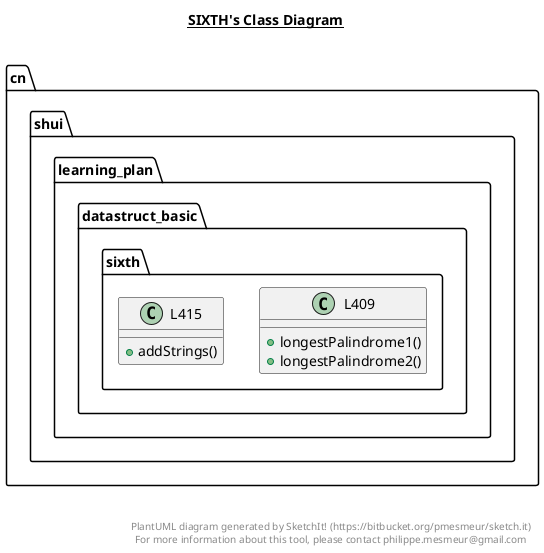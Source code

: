 @startuml

title __SIXTH's Class Diagram__\n

  namespace cn.shui.learning_plan.datastruct_basic.sixth {
    class cn.shui.learning_plan.datastruct_basic.sixth.L409 {
        + longestPalindrome1()
        + longestPalindrome2()
    }
  }
  

  namespace cn.shui.learning_plan.datastruct_basic.sixth {
    class cn.shui.learning_plan.datastruct_basic.sixth.L415 {
        + addStrings()
    }
  }
  



right footer


PlantUML diagram generated by SketchIt! (https://bitbucket.org/pmesmeur/sketch.it)
For more information about this tool, please contact philippe.mesmeur@gmail.com
endfooter

@enduml
